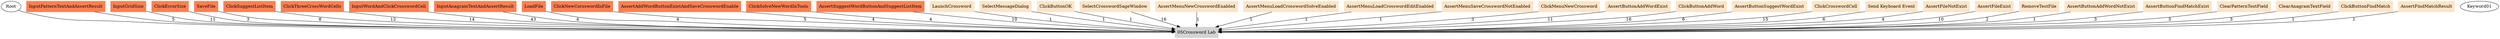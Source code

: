 // TS <-> K
digraph {
	Root
	InputPatternTextAndAssertResult
	Keyword01
	InputGridSize
	ClickErrorSize
	SaveFile
	ClickSuggestListItem
	ClickThreeCrossWordCells
	InputWordAndClickCrosswordCell
	InputAnagramTextAndAssertResult
	LoadFile
	ClickNewCorsswordInFile
	AssertAddWordButtonExistAndSaveCrosswordEnable
	ClickSolveNewWordInTools
	AssertSuggestWordButtonAndSuggestListItem
	"05Crossword Lab" [color=lightgray shape=box style=filled]
		Root -> "05Crossword Lab"
	LaunchCrossword [color=bisque shape=box style=filled]
	SelectMessageDialog [color=bisque shape=box style=filled]
	ClickButtonOK [color=bisque shape=box style=filled]
	SelectCrosswordSageWindow [color=bisque shape=box style=filled]
	AssertMenuNewCrosswordEnabled [color=bisque shape=box style=filled]
	AssertMenuLoadCrosswordSolveEnabled [color=bisque shape=box style=filled]
	AssertMenuLoadCrosswordEditEnabled [color=bisque shape=box style=filled]
	AssertMenuSaveCrosswordNotEnabled [color=bisque shape=box style=filled]
	ClickMenuNewCrossword [color=bisque shape=box style=filled]
	InputGridSize [color=coral shape=box style=filled]
	AssertAddWordButtonExistAndSaveCrosswordEnable [color=coral shape=box style=filled]
	ClickMenuNewCrossword [color=bisque shape=box style=filled]
	InputGridSize [color=coral shape=box style=filled]
	AssertAddWordButtonExistAndSaveCrosswordEnable [color=coral shape=box style=filled]
	ClickMenuNewCrossword [color=bisque shape=box style=filled]
	InputGridSize [color=coral shape=box style=filled]
	AssertAddWordButtonExistAndSaveCrosswordEnable [color=coral shape=box style=filled]
	ClickNewCorsswordInFile [color=coral shape=box style=filled]
	InputGridSize [color=coral shape=box style=filled]
	ClickErrorSize [color=coral shape=box style=filled]
	InputGridSize [color=coral shape=box style=filled]
	ClickErrorSize [color=coral shape=box style=filled]
	InputGridSize [color=coral shape=box style=filled]
	ClickErrorSize [color=coral shape=box style=filled]
	InputGridSize [color=coral shape=box style=filled]
	AssertAddWordButtonExistAndSaveCrosswordEnable [color=coral shape=box style=filled]
	ClickNewCorsswordInFile [color=coral shape=box style=filled]
	InputGridSize [color=coral shape=box style=filled]
	SelectCrosswordSageWindow [color=bisque shape=box style=filled]
	AssertButtonAddWordExist [color=bisque shape=box style=filled]
	ClickButtonAddWord [color=bisque shape=box style=filled]
	ClickThreeCrossWordCells [color=coral shape=box style=filled]
	InputWordAndClickCrosswordCell [color=coral shape=box style=filled]
	InputWordAndClickCrosswordCell [color=coral shape=box style=filled]
	InputWordAndClickCrosswordCell [color=coral shape=box style=filled]
	InputWordAndClickCrosswordCell [color=coral shape=box style=filled]
	AssertButtonSuggestWordExist [color=bisque shape=box style=filled]
	ClickSuggestListItem [color=coral shape=box style=filled]
	ClickCrosswordCell [color=bisque shape=box style=filled]
	AssertSuggestWordButtonAndSuggestListItem [color=coral shape=box style=filled]
	AssertButtonAddWordExist [color=bisque shape=box style=filled]
	ClickButtonAddWord [color=bisque shape=box style=filled]
	ClickThreeCrossWordCells [color=coral shape=box style=filled]
	InputWordAndClickCrosswordCell [color=coral shape=box style=filled]
	InputWordAndClickCrosswordCell [color=coral shape=box style=filled]
	InputWordAndClickCrosswordCell [color=coral shape=box style=filled]
	AssertButtonSuggestWordExist [color=bisque shape=box style=filled]
	ClickSuggestListItem [color=coral shape=box style=filled]
	AssertButtonAddWordExist [color=bisque shape=box style=filled]
	ClickButtonAddWord [color=bisque shape=box style=filled]
	ClickThreeCrossWordCells [color=coral shape=box style=filled]
	ClickSuggestListItem [color=coral shape=box style=filled]
	ClickCrosswordCell [color=bisque shape=box style=filled]
	AssertSuggestWordButtonAndSuggestListItem [color=coral shape=box style=filled]
	AssertButtonAddWordExist [color=bisque shape=box style=filled]
	ClickButtonAddWord [color=bisque shape=box style=filled]
	ClickThreeCrossWordCells [color=coral shape=box style=filled]
	InputWordAndClickCrosswordCell [color=coral shape=box style=filled]
	InputWordAndClickCrosswordCell [color=coral shape=box style=filled]
	"Send Keyboard Event" [color=bisque shape=box style=filled]
	ClickSuggestListItem [color=coral shape=box style=filled]
	AssertButtonAddWordExist [color=bisque shape=box style=filled]
	ClickButtonAddWord [color=bisque shape=box style=filled]
	ClickThreeCrossWordCells [color=coral shape=box style=filled]
	InputWordAndClickCrosswordCell [color=coral shape=box style=filled]
	InputWordAndClickCrosswordCell [color=coral shape=box style=filled]
	ClickSuggestListItem [color=coral shape=box style=filled]
	ClickCrosswordCell [color=bisque shape=box style=filled]
	AssertSuggestWordButtonAndSuggestListItem [color=coral shape=box style=filled]
	ClickCrosswordCell [color=bisque shape=box style=filled]
	AssertSuggestWordButtonAndSuggestListItem [color=coral shape=box style=filled]
	ClickCrosswordCell [color=bisque shape=box style=filled]
	AssertSuggestWordButtonAndSuggestListItem [color=coral shape=box style=filled]
	ClickNewCorsswordInFile [color=coral shape=box style=filled]
	InputGridSize [color=coral shape=box style=filled]
	AssertFileNotExist [color=bisque shape=box style=filled]
	SelectCrosswordSageWindow [color=bisque shape=box style=filled]
	SaveFile [color=coral shape=box style=filled]
	AssertFileExist [color=bisque shape=box style=filled]
	SelectCrosswordSageWindow [color=bisque shape=box style=filled]
	SaveFile [color=coral shape=box style=filled]
	AssertFileExist [color=bisque shape=box style=filled]
	RemoveTestFile [color=bisque shape=box style=filled]
	AssertFileNotExist [color=bisque shape=box style=filled]
	ClickNewCorsswordInFile [color=coral shape=box style=filled]
	InputGridSize [color=coral shape=box style=filled]
	SelectCrosswordSageWindow [color=bisque shape=box style=filled]
	AssertButtonAddWordExist [color=bisque shape=box style=filled]
	ClickButtonAddWord [color=bisque shape=box style=filled]
	ClickCrosswordCell [color=bisque shape=box style=filled]
	ClickCrosswordCell [color=bisque shape=box style=filled]
	SaveFile [color=coral shape=box style=filled]
	AssertFileExist [color=bisque shape=box style=filled]
	RemoveTestFile [color=bisque shape=box style=filled]
	AssertFileNotExist [color=bisque shape=box style=filled]
	AssertFileNotExist [color=bisque shape=box style=filled]
	SelectCrosswordSageWindow [color=bisque shape=box style=filled]
	LoadFile [color=coral shape=box style=filled]
	SelectCrosswordSageWindow [color=bisque shape=box style=filled]
	AssertButtonAddWordNotExist [color=bisque shape=box style=filled]
	AssertFileExist [color=bisque shape=box style=filled]
	SelectCrosswordSageWindow [color=bisque shape=box style=filled]
	LoadFile [color=coral shape=box style=filled]
	SelectCrosswordSageWindow [color=bisque shape=box style=filled]
	AssertButtonAddWordExist [color=bisque shape=box style=filled]
	ClickSolveNewWordInTools [color=coral shape=box style=filled]
	AssertButtonFindMatchExist [color=bisque shape=box style=filled]
	InputPatternTextAndAssertResult [color=coral shape=box style=filled]
	ClearPatternTextField [color=bisque shape=box style=filled]
	InputPatternTextAndAssertResult [color=coral shape=box style=filled]
	ClearPatternTextField [color=bisque shape=box style=filled]
	InputPatternTextAndAssertResult [color=coral shape=box style=filled]
	ClearPatternTextField [color=bisque shape=box style=filled]
	InputPatternTextAndAssertResult [color=coral shape=box style=filled]
	ClickSolveNewWordInTools [color=coral shape=box style=filled]
	AssertButtonFindMatchExist [color=bisque shape=box style=filled]
	InputAnagramTextAndAssertResult [color=coral shape=box style=filled]
	ClearAnagramTextField [color=bisque shape=box style=filled]
	InputAnagramTextAndAssertResult [color=coral shape=box style=filled]
	ClearAnagramTextField [color=bisque shape=box style=filled]
	InputAnagramTextAndAssertResult [color=coral shape=box style=filled]
	ClickNewCorsswordInFile [color=coral shape=box style=filled]
	InputGridSize [color=coral shape=box style=filled]
	SelectCrosswordSageWindow [color=bisque shape=box style=filled]
	AssertButtonAddWordExist [color=bisque shape=box style=filled]
	ClickButtonAddWord [color=bisque shape=box style=filled]
	ClickThreeCrossWordCells [color=coral shape=box style=filled]
	InputWordAndClickCrosswordCell [color=coral shape=box style=filled]
	InputWordAndClickCrosswordCell [color=coral shape=box style=filled]
	InputWordAndClickCrosswordCell [color=coral shape=box style=filled]
	InputWordAndClickCrosswordCell [color=coral shape=box style=filled]
	ClickSuggestListItem [color=coral shape=box style=filled]
	ClickButtonAddWord [color=bisque shape=box style=filled]
	ClickThreeCrossWordCells [color=coral shape=box style=filled]
	InputWordAndClickCrosswordCell [color=coral shape=box style=filled]
	InputWordAndClickCrosswordCell [color=coral shape=box style=filled]
	InputWordAndClickCrosswordCell [color=coral shape=box style=filled]
	"Send Keyboard Event" [color=bisque shape=box style=filled]
	ClickButtonAddWord [color=bisque shape=box style=filled]
	ClickThreeCrossWordCells [color=coral shape=box style=filled]
	InputWordAndClickCrosswordCell [color=coral shape=box style=filled]
	"Send Keyboard Event" [color=bisque shape=box style=filled]
	ClickSuggestListItem [color=coral shape=box style=filled]
	ClickCrosswordCell [color=bisque shape=box style=filled]
	AssertSuggestWordButtonAndSuggestListItem [color=coral shape=box style=filled]
	ClickButtonAddWord [color=bisque shape=box style=filled]
	ClickThreeCrossWordCells [color=coral shape=box style=filled]
	InputWordAndClickCrosswordCell [color=coral shape=box style=filled]
	InputWordAndClickCrosswordCell [color=coral shape=box style=filled]
	InputWordAndClickCrosswordCell [color=coral shape=box style=filled]
	"Send Keyboard Event" [color=bisque shape=box style=filled]
	AssertButtonSuggestWordExist [color=bisque shape=box style=filled]
	ClickSuggestListItem [color=coral shape=box style=filled]
	ClickCrosswordCell [color=bisque shape=box style=filled]
	AssertSuggestWordButtonAndSuggestListItem [color=coral shape=box style=filled]
	ClickButtonAddWord [color=bisque shape=box style=filled]
	ClickThreeCrossWordCells [color=coral shape=box style=filled]
	InputWordAndClickCrosswordCell [color=coral shape=box style=filled]
	InputWordAndClickCrosswordCell [color=coral shape=box style=filled]
	AssertButtonSuggestWordExist [color=bisque shape=box style=filled]
	ClickSuggestListItem [color=coral shape=box style=filled]
	ClickCrosswordCell [color=bisque shape=box style=filled]
	AssertSuggestWordButtonAndSuggestListItem [color=coral shape=box style=filled]
	SaveFile [color=coral shape=box style=filled]
	AssertFileExist [color=bisque shape=box style=filled]
	ClickSolveNewWordInTools [color=coral shape=box style=filled]
	AssertButtonFindMatchExist [color=bisque shape=box style=filled]
	ClickButtonFindMatch [color=bisque shape=box style=filled]
	AssertFindMatchResult [color=bisque shape=box style=filled]
	LoadFile [color=coral shape=box style=filled]
	SelectCrosswordSageWindow [color=bisque shape=box style=filled]
	ClickButtonAddWord [color=bisque shape=box style=filled]
	ClickThreeCrossWordCells [color=coral shape=box style=filled]
	InputWordAndClickCrosswordCell [color=coral shape=box style=filled]
	InputWordAndClickCrosswordCell [color=coral shape=box style=filled]
	InputWordAndClickCrosswordCell [color=coral shape=box style=filled]
	InputWordAndClickCrosswordCell [color=coral shape=box style=filled]
	AssertButtonSuggestWordExist [color=bisque shape=box style=filled]
	ClickSuggestListItem [color=coral shape=box style=filled]
	ClickCrosswordCell [color=bisque shape=box style=filled]
	AssertSuggestWordButtonAndSuggestListItem [color=coral shape=box style=filled]
	SaveFile [color=coral shape=box style=filled]
	AssertFileExist [color=bisque shape=box style=filled]
	ClickSolveNewWordInTools [color=coral shape=box style=filled]
	InputAnagramTextAndAssertResult [color=coral shape=box style=filled]
	ClearAnagramTextField [color=bisque shape=box style=filled]
	InputPatternTextAndAssertResult [color=coral shape=box style=filled]
	AssertFileExist [color=bisque shape=box style=filled]
	SelectCrosswordSageWindow [color=bisque shape=box style=filled]
	LoadFile [color=coral shape=box style=filled]
	SelectCrosswordSageWindow [color=bisque shape=box style=filled]
	AssertButtonAddWordExist [color=bisque shape=box style=filled]
	ClickButtonAddWord [color=bisque shape=box style=filled]
	ClickThreeCrossWordCells [color=coral shape=box style=filled]
	InputWordAndClickCrosswordCell [color=coral shape=box style=filled]
	InputWordAndClickCrosswordCell [color=coral shape=box style=filled]
	InputWordAndClickCrosswordCell [color=coral shape=box style=filled]
	InputWordAndClickCrosswordCell [color=coral shape=box style=filled]
	ClickSuggestListItem [color=coral shape=box style=filled]
	ClickButtonAddWord [color=bisque shape=box style=filled]
	ClickThreeCrossWordCells [color=coral shape=box style=filled]
	InputWordAndClickCrosswordCell [color=coral shape=box style=filled]
	InputWordAndClickCrosswordCell [color=coral shape=box style=filled]
	InputWordAndClickCrosswordCell [color=coral shape=box style=filled]
	InputWordAndClickCrosswordCell [color=coral shape=box style=filled]
	InputWordAndClickCrosswordCell [color=coral shape=box style=filled]
	"Send Keyboard Event" [color=bisque shape=box style=filled]
	ClickButtonAddWord [color=bisque shape=box style=filled]
	ClickCrosswordCell [color=bisque shape=box style=filled]
	ClickCrosswordCell [color=bisque shape=box style=filled]
	SaveFile [color=coral shape=box style=filled]
	SelectCrosswordSageWindow [color=bisque shape=box style=filled]
	AssertButtonAddWordExist [color=bisque shape=box style=filled]
	ClickCrosswordCell [color=bisque shape=box style=filled]
	InputWordAndClickCrosswordCell [color=coral shape=box style=filled]
	InputWordAndClickCrosswordCell [color=coral shape=box style=filled]
	InputWordAndClickCrosswordCell [color=coral shape=box style=filled]
	AssertButtonSuggestWordExist [color=bisque shape=box style=filled]
	ClickSuggestListItem [color=coral shape=box style=filled]
	ClickCrosswordCell [color=bisque shape=box style=filled]
	AssertSuggestWordButtonAndSuggestListItem [color=coral shape=box style=filled]
	SaveFile [color=coral shape=box style=filled]
	SelectCrosswordSageWindow [color=bisque shape=box style=filled]
	AssertButtonAddWordExist [color=bisque shape=box style=filled]
	ClickButtonAddWord [color=bisque shape=box style=filled]
	ClickThreeCrossWordCells [color=coral shape=box style=filled]
	InputWordAndClickCrosswordCell [color=coral shape=box style=filled]
	InputWordAndClickCrosswordCell [color=coral shape=box style=filled]
	InputWordAndClickCrosswordCell [color=coral shape=box style=filled]
	"Send Keyboard Event" [color=bisque shape=box style=filled]
	SelectCrosswordSageWindow [color=bisque shape=box style=filled]
	SaveFile [color=coral shape=box style=filled]
	AssertFileExist [color=bisque shape=box style=filled]
	AssertFileExist [color=bisque shape=box style=filled]
	AssertFileExist [color=bisque shape=box style=filled]
		AssertMenuLoadCrosswordEditEnabled -> "05Crossword Lab" [label=1]
		ClickMenuNewCrossword -> "05Crossword Lab" [label=3]
		ClickCrosswordCell -> "05Crossword Lab" [label=15]
		ClickButtonFindMatch -> "05Crossword Lab" [label=1]
		AssertButtonFindMatchExist -> "05Crossword Lab" [label=3]
		ClearPatternTextField -> "05Crossword Lab" [label=3]
		ClickSuggestListItem -> "05Crossword Lab" [label=12]
		InputPatternTextAndAssertResult -> "05Crossword Lab" [label=5]
		AssertButtonSuggestWordExist -> "05Crossword Lab" [label=6]
		LoadFile -> "05Crossword Lab" [label=4]
		"Send Keyboard Event" -> "05Crossword Lab" [label=6]
		ClickErrorSize -> "05Crossword Lab" [label=3]
		InputGridSize -> "05Crossword Lab" [label=11]
		AssertButtonAddWordExist -> "05Crossword Lab" [label=11]
		AssertFileNotExist -> "05Crossword Lab" [label=4]
		InputWordAndClickCrosswordCell -> "05Crossword Lab" [label=43]
		SelectMessageDialog -> "05Crossword Lab" [label=1]
		AssertFindMatchResult -> "05Crossword Lab" [label=1]
		LaunchCrossword -> "05Crossword Lab" [label=1]
		AssertSuggestWordButtonAndSuggestListItem -> "05Crossword Lab" [label=10]
		SaveFile -> "05Crossword Lab" [label=8]
		ClickButtonOK -> "05Crossword Lab" [label=1]
		ClickButtonAddWord -> "05Crossword Lab" [label=16]
		ClickThreeCrossWordCells -> "05Crossword Lab" [label=14]
		AssertButtonAddWordNotExist -> "05Crossword Lab" [label=1]
		AssertMenuNewCrosswordEnabled -> "05Crossword Lab" [label=1]
		ClickSolveNewWordInTools -> "05Crossword Lab" [label=4]
		AssertFileExist -> "05Crossword Lab" [label=10]
		InputAnagramTextAndAssertResult -> "05Crossword Lab" [label=4]
		SelectCrosswordSageWindow -> "05Crossword Lab" [label=16]
		AssertAddWordButtonExistAndSaveCrosswordEnable -> "05Crossword Lab" [label=4]
		AssertMenuSaveCrosswordNotEnabled -> "05Crossword Lab" [label=1]
		ClearAnagramTextField -> "05Crossword Lab" [label=3]
		AssertMenuLoadCrosswordSolveEnabled -> "05Crossword Lab" [label=1]
		RemoveTestFile -> "05Crossword Lab" [label=2]
		ClickNewCorsswordInFile -> "05Crossword Lab" [label=5]
}